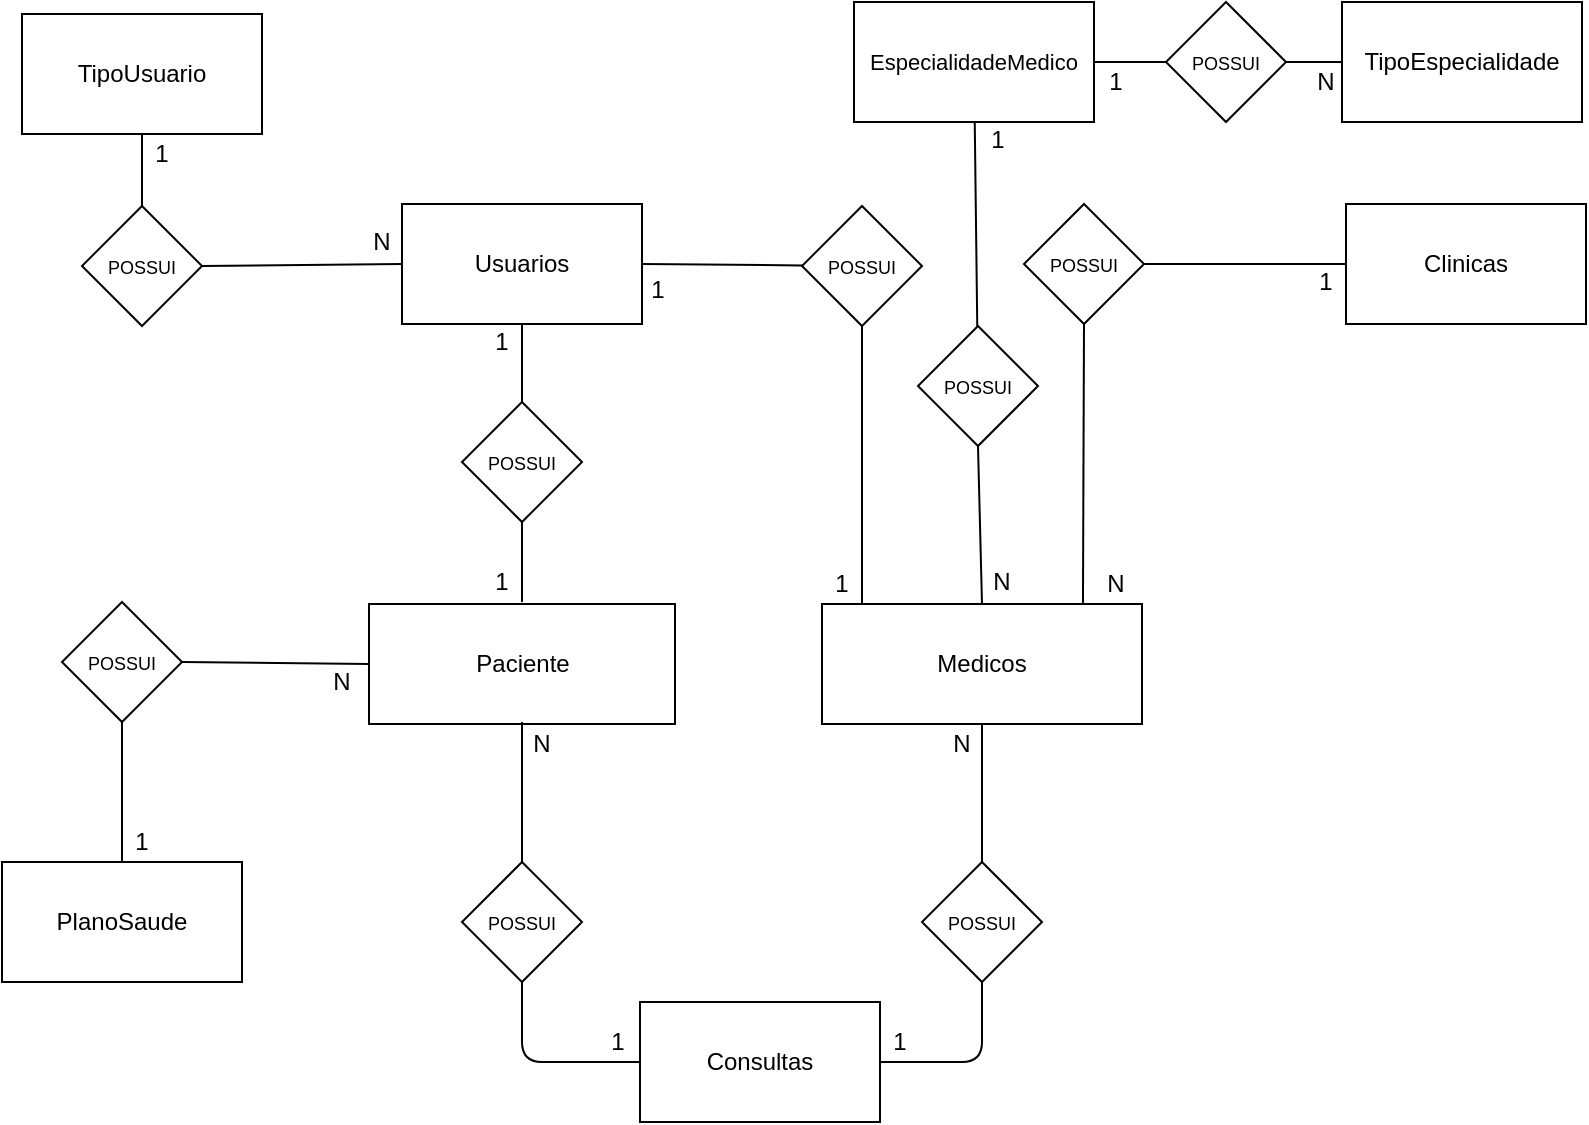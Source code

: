 <mxfile version="12.6.6" type="device"><diagram id="E3R70f-KabWAEwBy0KVP" name="Conceitual"><mxGraphModel dx="1221" dy="625" grid="1" gridSize="10" guides="1" tooltips="1" connect="1" arrows="1" fold="1" page="1" pageScale="1" pageWidth="827" pageHeight="1169" math="0" shadow="0"><root><mxCell id="0"/><mxCell id="1" parent="0"/><mxCell id="xHAapNDR8gsOzwDroYfN-47" value="" style="endArrow=none;html=1;entryX=0.5;entryY=1;entryDx=0;entryDy=0;exitX=0.5;exitY=0;exitDx=0;exitDy=0;" edge="1" parent="1" target="xHAapNDR8gsOzwDroYfN-6"><mxGeometry width="50" height="50" relative="1" as="geometry"><mxPoint x="280" y="236.5" as="sourcePoint"/><mxPoint x="90" y="546.5" as="targetPoint"/></mxGeometry></mxCell><mxCell id="xHAapNDR8gsOzwDroYfN-29" value="" style="endArrow=none;html=1;entryX=0.5;entryY=1;entryDx=0;entryDy=0;exitX=0.087;exitY=1.005;exitDx=0;exitDy=0;exitPerimeter=0;" edge="1" parent="1" source="xHAapNDR8gsOzwDroYfN-34" target="xHAapNDR8gsOzwDroYfN-12"><mxGeometry width="50" height="50" relative="1" as="geometry"><mxPoint x="561" y="290" as="sourcePoint"/><mxPoint x="511" y="110" as="targetPoint"/></mxGeometry></mxCell><mxCell id="xHAapNDR8gsOzwDroYfN-1" value="TipoUsuario" style="rounded=0;whiteSpace=wrap;html=1;" vertex="1" parent="1"><mxGeometry x="30" y="36" width="120" height="60" as="geometry"/></mxCell><mxCell id="xHAapNDR8gsOzwDroYfN-2" value="TipoEspecialidade" style="rounded=0;whiteSpace=wrap;html=1;" vertex="1" parent="1"><mxGeometry x="690" y="30" width="120" height="60" as="geometry"/></mxCell><mxCell id="xHAapNDR8gsOzwDroYfN-3" value="Clinicas" style="rounded=0;whiteSpace=wrap;html=1;" vertex="1" parent="1"><mxGeometry x="692" y="131" width="120" height="60" as="geometry"/></mxCell><mxCell id="xHAapNDR8gsOzwDroYfN-4" value="Medicos" style="rounded=0;whiteSpace=wrap;html=1;" vertex="1" parent="1"><mxGeometry x="430" y="331" width="160" height="60" as="geometry"/></mxCell><mxCell id="xHAapNDR8gsOzwDroYfN-5" value="Paciente" style="rounded=0;whiteSpace=wrap;html=1;" vertex="1" parent="1"><mxGeometry x="203.5" y="331" width="153" height="60" as="geometry"/></mxCell><mxCell id="xHAapNDR8gsOzwDroYfN-6" value="Usuarios" style="rounded=0;whiteSpace=wrap;html=1;" vertex="1" parent="1"><mxGeometry x="220" y="131" width="120" height="60" as="geometry"/></mxCell><mxCell id="xHAapNDR8gsOzwDroYfN-7" value="Consultas" style="rounded=0;whiteSpace=wrap;html=1;" vertex="1" parent="1"><mxGeometry x="339" y="530" width="120" height="60" as="geometry"/></mxCell><mxCell id="xHAapNDR8gsOzwDroYfN-8" value="&lt;font style=&quot;font-size: 9px&quot;&gt;POSSUI&lt;/font&gt;" style="rhombus;whiteSpace=wrap;html=1;" vertex="1" parent="1"><mxGeometry x="60" y="132" width="60" height="60" as="geometry"/></mxCell><mxCell id="xHAapNDR8gsOzwDroYfN-11" value="&lt;font style=&quot;font-size: 9px&quot;&gt;POSSUI&lt;/font&gt;" style="rhombus;whiteSpace=wrap;html=1;" vertex="1" parent="1"><mxGeometry x="478" y="192" width="60" height="60" as="geometry"/></mxCell><mxCell id="xHAapNDR8gsOzwDroYfN-12" value="&lt;font style=&quot;font-size: 9px&quot;&gt;POSSUI&lt;/font&gt;" style="rhombus;whiteSpace=wrap;html=1;" vertex="1" parent="1"><mxGeometry x="531" y="131" width="60" height="60" as="geometry"/></mxCell><mxCell id="xHAapNDR8gsOzwDroYfN-13" value="" style="endArrow=none;html=1;entryX=0.5;entryY=0;entryDx=0;entryDy=0;exitX=0.5;exitY=1;exitDx=0;exitDy=0;" edge="1" parent="1" source="xHAapNDR8gsOzwDroYfN-1" target="xHAapNDR8gsOzwDroYfN-8"><mxGeometry width="50" height="50" relative="1" as="geometry"><mxPoint x="170" y="186.5" as="sourcePoint"/><mxPoint x="200" y="136.5" as="targetPoint"/></mxGeometry></mxCell><mxCell id="xHAapNDR8gsOzwDroYfN-18" value="N" style="text;html=1;strokeColor=none;fillColor=none;align=center;verticalAlign=middle;whiteSpace=wrap;rounded=0;" vertex="1" parent="1"><mxGeometry x="190" y="140" width="40" height="20" as="geometry"/></mxCell><mxCell id="xHAapNDR8gsOzwDroYfN-21" value="1" style="text;html=1;strokeColor=none;fillColor=none;align=center;verticalAlign=middle;whiteSpace=wrap;rounded=0;" vertex="1" parent="1"><mxGeometry x="80" y="96" width="40" height="20" as="geometry"/></mxCell><mxCell id="xHAapNDR8gsOzwDroYfN-22" value="" style="endArrow=none;html=1;entryX=0;entryY=0.5;entryDx=0;entryDy=0;exitX=1;exitY=0.5;exitDx=0;exitDy=0;" edge="1" parent="1" source="xHAapNDR8gsOzwDroYfN-8" target="xHAapNDR8gsOzwDroYfN-6"><mxGeometry width="50" height="50" relative="1" as="geometry"><mxPoint x="260" y="150" as="sourcePoint"/><mxPoint x="310" y="100" as="targetPoint"/></mxGeometry></mxCell><mxCell id="xHAapNDR8gsOzwDroYfN-24" value="N" style="text;html=1;strokeColor=none;fillColor=none;align=center;verticalAlign=middle;whiteSpace=wrap;rounded=0;" vertex="1" parent="1"><mxGeometry x="662" y="60" width="40" height="20" as="geometry"/></mxCell><mxCell id="xHAapNDR8gsOzwDroYfN-25" value="N" style="text;html=1;strokeColor=none;fillColor=none;align=center;verticalAlign=middle;whiteSpace=wrap;rounded=0;" vertex="1" parent="1"><mxGeometry x="500" y="310" width="40" height="20" as="geometry"/></mxCell><mxCell id="xHAapNDR8gsOzwDroYfN-26" value="" style="endArrow=none;html=1;entryX=0.5;entryY=1;entryDx=0;entryDy=0;exitX=0.5;exitY=0;exitDx=0;exitDy=0;" edge="1" parent="1" source="xHAapNDR8gsOzwDroYfN-4" target="xHAapNDR8gsOzwDroYfN-11"><mxGeometry width="50" height="50" relative="1" as="geometry"><mxPoint x="450" y="190" as="sourcePoint"/><mxPoint x="500" y="140" as="targetPoint"/></mxGeometry></mxCell><mxCell id="xHAapNDR8gsOzwDroYfN-27" value="" style="endArrow=none;html=1;entryX=0;entryY=0.5;entryDx=0;entryDy=0;exitX=1;exitY=0.5;exitDx=0;exitDy=0;" edge="1" parent="1" source="xHAapNDR8gsOzwDroYfN-12" target="xHAapNDR8gsOzwDroYfN-3"><mxGeometry width="50" height="50" relative="1" as="geometry"><mxPoint x="640" y="170" as="sourcePoint"/><mxPoint x="685" y="160" as="targetPoint"/></mxGeometry></mxCell><mxCell id="xHAapNDR8gsOzwDroYfN-33" value="1" style="text;html=1;strokeColor=none;fillColor=none;align=center;verticalAlign=middle;whiteSpace=wrap;rounded=0;" vertex="1" parent="1"><mxGeometry x="662" y="160" width="40" height="20" as="geometry"/></mxCell><mxCell id="xHAapNDR8gsOzwDroYfN-34" value="N" style="text;html=1;strokeColor=none;fillColor=none;align=center;verticalAlign=middle;whiteSpace=wrap;rounded=0;" vertex="1" parent="1"><mxGeometry x="557" y="311" width="40" height="20" as="geometry"/></mxCell><mxCell id="xHAapNDR8gsOzwDroYfN-36" value="&lt;font style=&quot;font-size: 9px&quot;&gt;POSSUI&lt;/font&gt;" style="rhombus;whiteSpace=wrap;html=1;" vertex="1" parent="1"><mxGeometry x="420" y="132" width="60" height="60" as="geometry"/></mxCell><mxCell id="xHAapNDR8gsOzwDroYfN-37" value="" style="endArrow=none;html=1;exitX=1;exitY=0.5;exitDx=0;exitDy=0;" edge="1" parent="1" source="xHAapNDR8gsOzwDroYfN-6" target="xHAapNDR8gsOzwDroYfN-36"><mxGeometry width="50" height="50" relative="1" as="geometry"><mxPoint x="601" y="150" as="sourcePoint"/><mxPoint x="700" y="150" as="targetPoint"/></mxGeometry></mxCell><mxCell id="xHAapNDR8gsOzwDroYfN-39" value="1" style="text;html=1;strokeColor=none;fillColor=none;align=center;verticalAlign=middle;whiteSpace=wrap;rounded=0;" vertex="1" parent="1"><mxGeometry x="420" y="311" width="40" height="20" as="geometry"/></mxCell><mxCell id="xHAapNDR8gsOzwDroYfN-40" value="1" style="text;html=1;strokeColor=none;fillColor=none;align=center;verticalAlign=middle;whiteSpace=wrap;rounded=0;" vertex="1" parent="1"><mxGeometry x="328" y="164" width="40" height="20" as="geometry"/></mxCell><mxCell id="xHAapNDR8gsOzwDroYfN-44" value="1" style="text;html=1;strokeColor=none;fillColor=none;align=center;verticalAlign=middle;whiteSpace=wrap;rounded=0;" vertex="1" parent="1"><mxGeometry x="250" y="190" width="40" height="20" as="geometry"/></mxCell><mxCell id="xHAapNDR8gsOzwDroYfN-45" value="&lt;font style=&quot;font-size: 9px&quot;&gt;POSSUI&lt;/font&gt;" style="rhombus;whiteSpace=wrap;html=1;" vertex="1" parent="1"><mxGeometry x="250" y="230" width="60" height="60" as="geometry"/></mxCell><mxCell id="xHAapNDR8gsOzwDroYfN-46" value="1" style="text;html=1;strokeColor=none;fillColor=none;align=center;verticalAlign=middle;whiteSpace=wrap;rounded=0;" vertex="1" parent="1"><mxGeometry x="250" y="310" width="40" height="20" as="geometry"/></mxCell><mxCell id="xHAapNDR8gsOzwDroYfN-48" value="" style="endArrow=none;html=1;entryX=0.5;entryY=1;entryDx=0;entryDy=0;" edge="1" parent="1" target="xHAapNDR8gsOzwDroYfN-45"><mxGeometry width="50" height="50" relative="1" as="geometry"><mxPoint x="280" y="330" as="sourcePoint"/><mxPoint x="290" y="181" as="targetPoint"/></mxGeometry></mxCell><mxCell id="xHAapNDR8gsOzwDroYfN-49" value="&lt;font style=&quot;font-size: 11px&quot;&gt;EspecialidadeMedico&lt;/font&gt;" style="rounded=0;whiteSpace=wrap;html=1;" vertex="1" parent="1"><mxGeometry x="446" y="30" width="120" height="60" as="geometry"/></mxCell><mxCell id="xHAapNDR8gsOzwDroYfN-50" value="1" style="text;html=1;strokeColor=none;fillColor=none;align=center;verticalAlign=middle;whiteSpace=wrap;rounded=0;" vertex="1" parent="1"><mxGeometry x="498" y="89" width="40" height="20" as="geometry"/></mxCell><mxCell id="xHAapNDR8gsOzwDroYfN-51" value="" style="endArrow=none;html=1;" edge="1" parent="1" source="xHAapNDR8gsOzwDroYfN-11" target="xHAapNDR8gsOzwDroYfN-49"><mxGeometry width="50" height="50" relative="1" as="geometry"><mxPoint x="510" y="180" as="sourcePoint"/><mxPoint x="540" y="115" as="targetPoint"/></mxGeometry></mxCell><mxCell id="xHAapNDR8gsOzwDroYfN-53" value="1" style="text;html=1;strokeColor=none;fillColor=none;align=center;verticalAlign=middle;whiteSpace=wrap;rounded=0;" vertex="1" parent="1"><mxGeometry x="557" y="60" width="40" height="20" as="geometry"/></mxCell><mxCell id="xHAapNDR8gsOzwDroYfN-54" value="" style="endArrow=none;html=1;entryX=0;entryY=0.5;entryDx=0;entryDy=0;exitX=1;exitY=0.5;exitDx=0;exitDy=0;" edge="1" parent="1" source="xHAapNDR8gsOzwDroYfN-90" target="xHAapNDR8gsOzwDroYfN-2"><mxGeometry width="50" height="50" relative="1" as="geometry"><mxPoint x="601" y="150" as="sourcePoint"/><mxPoint x="700" y="150" as="targetPoint"/></mxGeometry></mxCell><mxCell id="xHAapNDR8gsOzwDroYfN-60" value="&lt;font style=&quot;font-size: 9px&quot;&gt;POSSUI&lt;/font&gt;" style="rhombus;whiteSpace=wrap;html=1;" vertex="1" parent="1"><mxGeometry x="480" y="460" width="60" height="60" as="geometry"/></mxCell><mxCell id="xHAapNDR8gsOzwDroYfN-61" value="&lt;font style=&quot;font-size: 9px&quot;&gt;POSSUI&lt;/font&gt;" style="rhombus;whiteSpace=wrap;html=1;" vertex="1" parent="1"><mxGeometry x="250" y="460" width="60" height="60" as="geometry"/></mxCell><mxCell id="xHAapNDR8gsOzwDroYfN-64" value="" style="endArrow=none;html=1;exitX=0.5;exitY=0;exitDx=0;exitDy=0;" edge="1" parent="1" source="xHAapNDR8gsOzwDroYfN-61"><mxGeometry width="50" height="50" relative="1" as="geometry"><mxPoint x="230" y="441" as="sourcePoint"/><mxPoint x="280" y="390" as="targetPoint"/></mxGeometry></mxCell><mxCell id="xHAapNDR8gsOzwDroYfN-65" value="" style="endArrow=none;html=1;entryX=0.5;entryY=1;entryDx=0;entryDy=0;exitX=0.5;exitY=0;exitDx=0;exitDy=0;" edge="1" parent="1" source="xHAapNDR8gsOzwDroYfN-60" target="xHAapNDR8gsOzwDroYfN-4"><mxGeometry width="50" height="50" relative="1" as="geometry"><mxPoint x="570" y="470" as="sourcePoint"/><mxPoint x="620" y="420" as="targetPoint"/></mxGeometry></mxCell><mxCell id="xHAapNDR8gsOzwDroYfN-68" value="" style="endArrow=none;html=1;entryX=0.5;entryY=1;entryDx=0;entryDy=0;exitX=0.75;exitY=1;exitDx=0;exitDy=0;" edge="1" parent="1" source="xHAapNDR8gsOzwDroYfN-39" target="xHAapNDR8gsOzwDroYfN-36"><mxGeometry width="50" height="50" relative="1" as="geometry"><mxPoint x="440.5" y="291" as="sourcePoint"/><mxPoint x="439.5" y="210" as="targetPoint"/></mxGeometry></mxCell><mxCell id="xHAapNDR8gsOzwDroYfN-69" value="1" style="text;html=1;strokeColor=none;fillColor=none;align=center;verticalAlign=middle;whiteSpace=wrap;rounded=0;" vertex="1" parent="1"><mxGeometry x="308" y="540" width="40" height="20" as="geometry"/></mxCell><mxCell id="xHAapNDR8gsOzwDroYfN-70" value="N" style="text;html=1;strokeColor=none;fillColor=none;align=center;verticalAlign=middle;whiteSpace=wrap;rounded=0;" vertex="1" parent="1"><mxGeometry x="270" y="391" width="40" height="20" as="geometry"/></mxCell><mxCell id="xHAapNDR8gsOzwDroYfN-71" value="N" style="text;html=1;strokeColor=none;fillColor=none;align=center;verticalAlign=middle;whiteSpace=wrap;rounded=0;" vertex="1" parent="1"><mxGeometry x="480" y="391" width="40" height="20" as="geometry"/></mxCell><mxCell id="xHAapNDR8gsOzwDroYfN-72" value="1" style="text;html=1;strokeColor=none;fillColor=none;align=center;verticalAlign=middle;whiteSpace=wrap;rounded=0;" vertex="1" parent="1"><mxGeometry x="449" y="540" width="40" height="20" as="geometry"/></mxCell><mxCell id="xHAapNDR8gsOzwDroYfN-73" value="" style="endArrow=none;html=1;entryX=0.5;entryY=1;entryDx=0;entryDy=0;exitX=0;exitY=0.5;exitDx=0;exitDy=0;" edge="1" parent="1" source="xHAapNDR8gsOzwDroYfN-7" target="xHAapNDR8gsOzwDroYfN-61"><mxGeometry width="50" height="50" relative="1" as="geometry"><mxPoint x="230" y="609" as="sourcePoint"/><mxPoint x="280" y="559" as="targetPoint"/><Array as="points"><mxPoint x="280" y="560"/></Array></mxGeometry></mxCell><mxCell id="xHAapNDR8gsOzwDroYfN-74" value="" style="endArrow=none;html=1;entryX=0.5;entryY=1;entryDx=0;entryDy=0;exitX=1;exitY=0.5;exitDx=0;exitDy=0;" edge="1" parent="1" source="xHAapNDR8gsOzwDroYfN-7" target="xHAapNDR8gsOzwDroYfN-60"><mxGeometry width="50" height="50" relative="1" as="geometry"><mxPoint x="680" y="560" as="sourcePoint"/><mxPoint x="550" y="550" as="targetPoint"/><Array as="points"><mxPoint x="510" y="560"/></Array></mxGeometry></mxCell><mxCell id="xHAapNDR8gsOzwDroYfN-76" value="N" style="text;html=1;strokeColor=none;fillColor=none;align=center;verticalAlign=middle;whiteSpace=wrap;rounded=0;" vertex="1" parent="1"><mxGeometry x="170" y="360" width="40" height="20" as="geometry"/></mxCell><mxCell id="xHAapNDR8gsOzwDroYfN-78" value="PlanoSaude" style="rounded=0;whiteSpace=wrap;html=1;" vertex="1" parent="1"><mxGeometry x="20" y="460" width="120" height="60" as="geometry"/></mxCell><mxCell id="xHAapNDR8gsOzwDroYfN-79" value="1" style="text;html=1;strokeColor=none;fillColor=none;align=center;verticalAlign=middle;whiteSpace=wrap;rounded=0;" vertex="1" parent="1"><mxGeometry x="70" y="440" width="40" height="20" as="geometry"/></mxCell><mxCell id="xHAapNDR8gsOzwDroYfN-80" value="&lt;font style=&quot;font-size: 9px&quot;&gt;POSSUI&lt;/font&gt;" style="rhombus;whiteSpace=wrap;html=1;" vertex="1" parent="1"><mxGeometry x="50" y="330" width="60" height="60" as="geometry"/></mxCell><mxCell id="xHAapNDR8gsOzwDroYfN-82" value="" style="endArrow=none;html=1;exitX=1;exitY=0.5;exitDx=0;exitDy=0;entryX=0;entryY=0.5;entryDx=0;entryDy=0;" edge="1" parent="1" source="xHAapNDR8gsOzwDroYfN-80" target="xHAapNDR8gsOzwDroYfN-5"><mxGeometry width="50" height="50" relative="1" as="geometry"><mxPoint x="20" y="670" as="sourcePoint"/><mxPoint x="200" y="360" as="targetPoint"/></mxGeometry></mxCell><mxCell id="xHAapNDR8gsOzwDroYfN-83" value="" style="endArrow=none;html=1;exitX=0.5;exitY=1;exitDx=0;exitDy=0;entryX=0.5;entryY=0;entryDx=0;entryDy=0;" edge="1" parent="1" source="xHAapNDR8gsOzwDroYfN-80" target="xHAapNDR8gsOzwDroYfN-78"><mxGeometry width="50" height="50" relative="1" as="geometry"><mxPoint x="120" y="370" as="sourcePoint"/><mxPoint x="213.5" y="371" as="targetPoint"/></mxGeometry></mxCell><mxCell id="xHAapNDR8gsOzwDroYfN-90" value="&lt;font style=&quot;font-size: 9px&quot;&gt;POSSUI&lt;/font&gt;" style="rhombus;whiteSpace=wrap;html=1;" vertex="1" parent="1"><mxGeometry x="602" y="30" width="60" height="60" as="geometry"/></mxCell><mxCell id="xHAapNDR8gsOzwDroYfN-91" value="" style="endArrow=none;html=1;entryX=0;entryY=0.5;entryDx=0;entryDy=0;exitX=1;exitY=0.5;exitDx=0;exitDy=0;" edge="1" parent="1" source="xHAapNDR8gsOzwDroYfN-49" target="xHAapNDR8gsOzwDroYfN-90"><mxGeometry width="50" height="50" relative="1" as="geometry"><mxPoint x="565" y="60" as="sourcePoint"/><mxPoint x="690" y="60" as="targetPoint"/></mxGeometry></mxCell></root></mxGraphModel></diagram></mxfile>